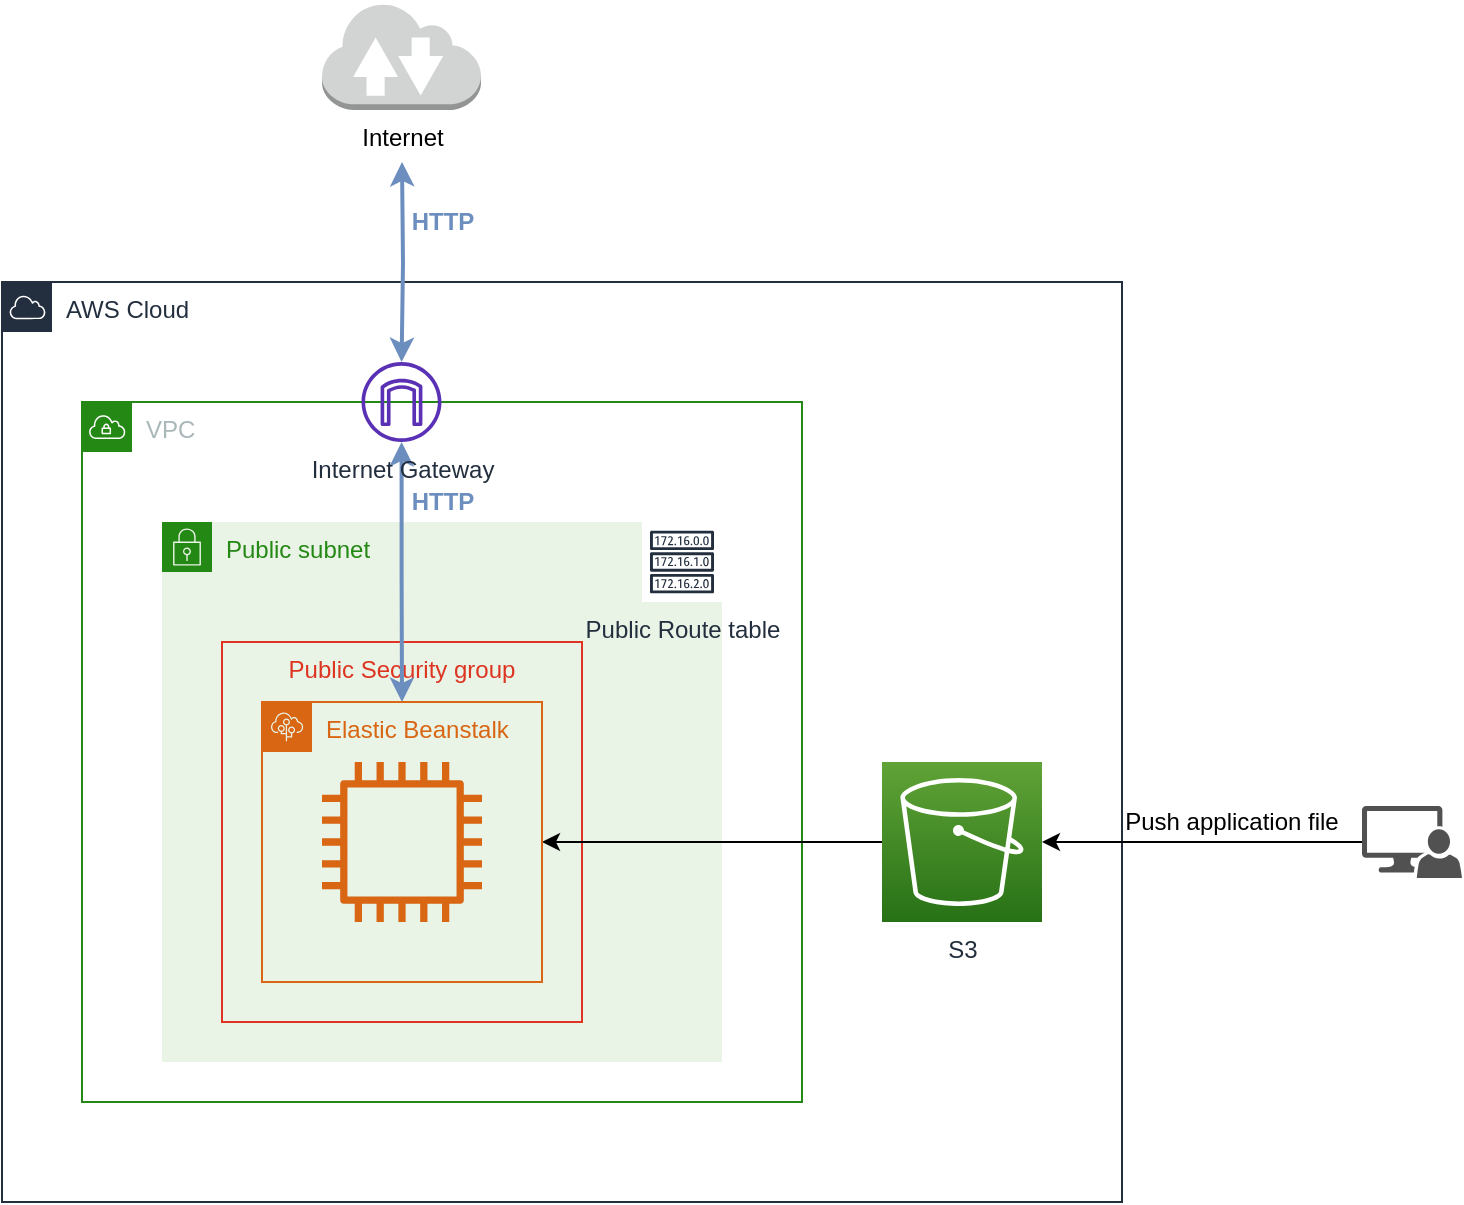 <mxfile version="13.7.9" type="device"><diagram id="Li-AdEZaFSd-SVq2VKMT" name="Page-1"><mxGraphModel dx="890" dy="1772" grid="1" gridSize="10" guides="1" tooltips="1" connect="1" arrows="1" fold="1" page="1" pageScale="1" pageWidth="850" pageHeight="1100" math="0" shadow="0"><root><mxCell id="0"/><mxCell id="1" parent="0"/><mxCell id="pzfs5nRYgFrbWZsuI24f-10" value="AWS Cloud" style="points=[[0,0],[0.25,0],[0.5,0],[0.75,0],[1,0],[1,0.25],[1,0.5],[1,0.75],[1,1],[0.75,1],[0.5,1],[0.25,1],[0,1],[0,0.75],[0,0.5],[0,0.25]];outlineConnect=0;gradientColor=none;html=1;whiteSpace=wrap;fontSize=12;fontStyle=0;shape=mxgraph.aws4.group;grIcon=mxgraph.aws4.group_aws_cloud;strokeColor=#232F3E;fillColor=none;verticalAlign=top;align=left;spacingLeft=30;fontColor=#232F3E;dashed=0;" vertex="1" parent="1"><mxGeometry x="40" y="-40" width="560" height="460" as="geometry"/></mxCell><mxCell id="pzfs5nRYgFrbWZsuI24f-1" value="VPC" style="points=[[0,0],[0.25,0],[0.5,0],[0.75,0],[1,0],[1,0.25],[1,0.5],[1,0.75],[1,1],[0.75,1],[0.5,1],[0.25,1],[0,1],[0,0.75],[0,0.5],[0,0.25]];outlineConnect=0;gradientColor=none;html=1;whiteSpace=wrap;fontSize=12;fontStyle=0;shape=mxgraph.aws4.group;grIcon=mxgraph.aws4.group_vpc;strokeColor=#248814;fillColor=none;verticalAlign=top;align=left;spacingLeft=30;fontColor=#AAB7B8;dashed=0;" vertex="1" parent="1"><mxGeometry x="80" y="20" width="360" height="350" as="geometry"/></mxCell><mxCell id="pzfs5nRYgFrbWZsuI24f-3" value="Public subnet" style="points=[[0,0],[0.25,0],[0.5,0],[0.75,0],[1,0],[1,0.25],[1,0.5],[1,0.75],[1,1],[0.75,1],[0.5,1],[0.25,1],[0,1],[0,0.75],[0,0.5],[0,0.25]];outlineConnect=0;gradientColor=none;html=1;whiteSpace=wrap;fontSize=12;fontStyle=0;shape=mxgraph.aws4.group;grIcon=mxgraph.aws4.group_security_group;grStroke=0;strokeColor=#248814;verticalAlign=top;align=left;spacingLeft=30;fontColor=#248814;dashed=0;fillColor=#E9F3E6;" vertex="1" parent="1"><mxGeometry x="120" y="80" width="280" height="270" as="geometry"/></mxCell><mxCell id="pzfs5nRYgFrbWZsuI24f-9" value="Public Security group" style="fillColor=none;strokeColor=#DD3522;verticalAlign=top;fontStyle=0;fontColor=#DD3522;" vertex="1" parent="1"><mxGeometry x="150" y="140" width="180" height="190" as="geometry"/></mxCell><mxCell id="pzfs5nRYgFrbWZsuI24f-5" value="Public Route table" style="outlineConnect=0;fontColor=#232F3E;gradientColor=none;strokeColor=#232F3E;fillColor=#ffffff;dashed=0;verticalLabelPosition=bottom;verticalAlign=top;align=center;html=1;fontSize=12;fontStyle=0;aspect=fixed;shape=mxgraph.aws4.resourceIcon;resIcon=mxgraph.aws4.route_table;" vertex="1" parent="1"><mxGeometry x="360" y="80" width="40" height="40" as="geometry"/></mxCell><mxCell id="pzfs5nRYgFrbWZsuI24f-11" style="edgeStyle=orthogonalEdgeStyle;rounded=0;orthogonalLoop=1;jettySize=auto;html=1;entryX=1;entryY=0.5;entryDx=0;entryDy=0;" edge="1" parent="1" source="pzfs5nRYgFrbWZsuI24f-7" target="pzfs5nRYgFrbWZsuI24f-19"><mxGeometry relative="1" as="geometry"/></mxCell><mxCell id="pzfs5nRYgFrbWZsuI24f-7" value="S3" style="outlineConnect=0;fontColor=#232F3E;gradientColor=#60A337;gradientDirection=north;fillColor=#277116;strokeColor=#ffffff;dashed=0;verticalLabelPosition=bottom;verticalAlign=top;align=center;html=1;fontSize=12;fontStyle=0;aspect=fixed;shape=mxgraph.aws4.resourceIcon;resIcon=mxgraph.aws4.s3;" vertex="1" parent="1"><mxGeometry x="480" y="200" width="80" height="80" as="geometry"/></mxCell><mxCell id="pzfs5nRYgFrbWZsuI24f-14" style="edgeStyle=orthogonalEdgeStyle;rounded=0;orthogonalLoop=1;jettySize=auto;html=1;fillColor=#dae8fc;strokeColor=#6c8ebf;strokeWidth=2;startArrow=classic;startFill=1;entryX=0.5;entryY=0;entryDx=0;entryDy=0;" edge="1" parent="1" source="pzfs5nRYgFrbWZsuI24f-2" target="pzfs5nRYgFrbWZsuI24f-19"><mxGeometry relative="1" as="geometry"><mxPoint x="240" y="70" as="sourcePoint"/><mxPoint x="240" y="200" as="targetPoint"/></mxGeometry></mxCell><mxCell id="pzfs5nRYgFrbWZsuI24f-2" value="Internet Gateway" style="outlineConnect=0;fontColor=#232F3E;gradientColor=none;fillColor=#5A30B5;strokeColor=none;dashed=0;verticalLabelPosition=bottom;verticalAlign=top;align=center;html=1;fontSize=12;fontStyle=0;aspect=fixed;pointerEvents=1;shape=mxgraph.aws4.internet_gateway;" vertex="1" parent="1"><mxGeometry x="219.75" width="40" height="40" as="geometry"/></mxCell><mxCell id="pzfs5nRYgFrbWZsuI24f-13" style="edgeStyle=orthogonalEdgeStyle;rounded=0;orthogonalLoop=1;jettySize=auto;html=1;strokeWidth=2;startArrow=classic;startFill=1;fillColor=#dae8fc;strokeColor=#6c8ebf;" edge="1" parent="1" target="pzfs5nRYgFrbWZsuI24f-2"><mxGeometry relative="1" as="geometry"><mxPoint x="240" y="-100" as="sourcePoint"/></mxGeometry></mxCell><mxCell id="pzfs5nRYgFrbWZsuI24f-12" value="Internet" style="outlineConnect=0;dashed=0;verticalLabelPosition=bottom;verticalAlign=top;align=center;html=1;shape=mxgraph.aws3.internet_2;fillColor=#D2D3D3;gradientColor=none;" vertex="1" parent="1"><mxGeometry x="200" y="-180" width="79.5" height="54" as="geometry"/></mxCell><mxCell id="pzfs5nRYgFrbWZsuI24f-16" style="edgeStyle=orthogonalEdgeStyle;rounded=0;orthogonalLoop=1;jettySize=auto;html=1;exitX=0;exitY=0.5;exitDx=0;exitDy=0;exitPerimeter=0;" edge="1" parent="1" source="pzfs5nRYgFrbWZsuI24f-15" target="pzfs5nRYgFrbWZsuI24f-7"><mxGeometry relative="1" as="geometry"/></mxCell><mxCell id="pzfs5nRYgFrbWZsuI24f-15" value="" style="pointerEvents=1;shadow=0;dashed=0;html=1;strokeColor=none;labelPosition=center;verticalLabelPosition=bottom;verticalAlign=top;align=center;fillColor=#515151;shape=mxgraph.mscae.system_center.admin_console" vertex="1" parent="1"><mxGeometry x="720" y="222" width="50" height="36" as="geometry"/></mxCell><mxCell id="pzfs5nRYgFrbWZsuI24f-17" value="Push application file" style="text;html=1;strokeColor=none;fillColor=none;align=center;verticalAlign=middle;whiteSpace=wrap;rounded=0;" vertex="1" parent="1"><mxGeometry x="590" y="220" width="130" height="20" as="geometry"/></mxCell><mxCell id="pzfs5nRYgFrbWZsuI24f-19" value="Elastic Beanstalk" style="points=[[0,0],[0.25,0],[0.5,0],[0.75,0],[1,0],[1,0.25],[1,0.5],[1,0.75],[1,1],[0.75,1],[0.5,1],[0.25,1],[0,1],[0,0.75],[0,0.5],[0,0.25]];outlineConnect=0;gradientColor=none;html=1;whiteSpace=wrap;fontSize=12;fontStyle=0;shape=mxgraph.aws4.group;grIcon=mxgraph.aws4.group_elastic_beanstalk;strokeColor=#D86613;fillColor=none;verticalAlign=top;align=left;spacingLeft=30;fontColor=#D86613;dashed=0;" vertex="1" parent="1"><mxGeometry x="170" y="170" width="140" height="140" as="geometry"/></mxCell><mxCell id="pzfs5nRYgFrbWZsuI24f-26" value="" style="outlineConnect=0;fontColor=#232F3E;gradientColor=none;fillColor=#D86613;strokeColor=none;dashed=0;verticalLabelPosition=bottom;verticalAlign=top;align=center;html=1;fontSize=12;fontStyle=0;aspect=fixed;pointerEvents=1;shape=mxgraph.aws4.instance2;" vertex="1" parent="1"><mxGeometry x="200" y="200" width="80" height="80" as="geometry"/></mxCell><mxCell id="pzfs5nRYgFrbWZsuI24f-27" value="&lt;font color=&quot;#6c8ebf&quot;&gt;&lt;b&gt;HTTP&lt;/b&gt;&lt;/font&gt;" style="text;html=1;strokeColor=none;fillColor=none;align=center;verticalAlign=middle;whiteSpace=wrap;rounded=0;" vertex="1" parent="1"><mxGeometry x="238.75" y="-80" width="42.5" height="20" as="geometry"/></mxCell><mxCell id="pzfs5nRYgFrbWZsuI24f-28" value="&lt;font color=&quot;#6c8ebf&quot;&gt;&lt;b&gt;HTTP&lt;/b&gt;&lt;/font&gt;" style="text;html=1;strokeColor=none;fillColor=none;align=center;verticalAlign=middle;whiteSpace=wrap;rounded=0;" vertex="1" parent="1"><mxGeometry x="238.75" y="60" width="42.5" height="20" as="geometry"/></mxCell></root></mxGraphModel></diagram></mxfile>